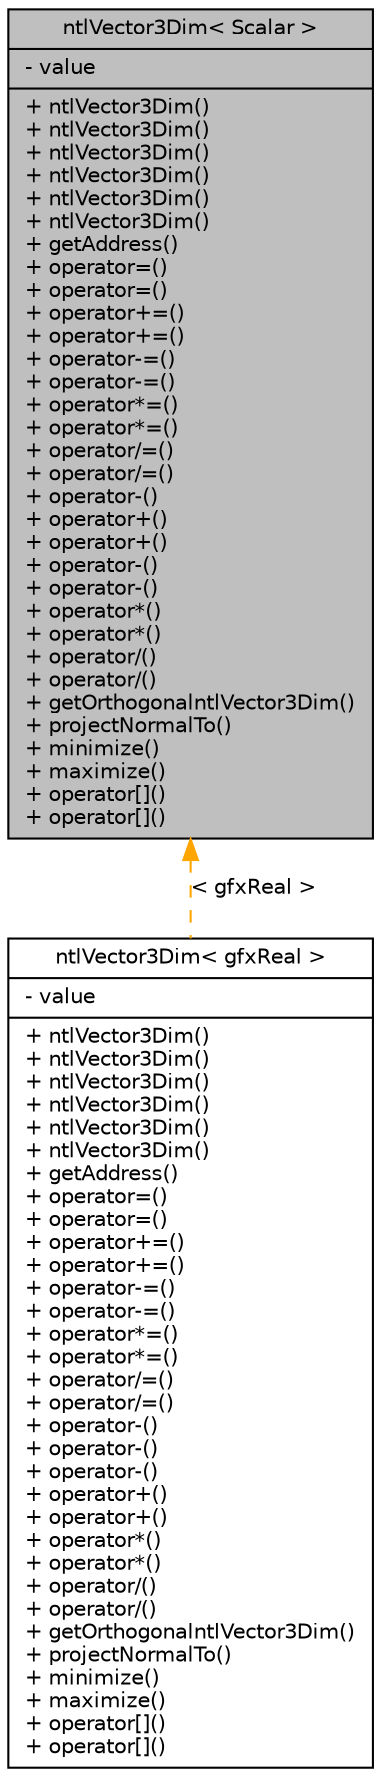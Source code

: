 digraph G
{
  edge [fontname="Helvetica",fontsize="10",labelfontname="Helvetica",labelfontsize="10"];
  node [fontname="Helvetica",fontsize="10",shape=record];
  Node1 [label="{ntlVector3Dim\< Scalar \>\n|- value\l|+ ntlVector3Dim()\l+ ntlVector3Dim()\l+ ntlVector3Dim()\l+ ntlVector3Dim()\l+ ntlVector3Dim()\l+ ntlVector3Dim()\l+ getAddress()\l+ operator=()\l+ operator=()\l+ operator+=()\l+ operator+=()\l+ operator-=()\l+ operator-=()\l+ operator*=()\l+ operator*=()\l+ operator/=()\l+ operator/=()\l+ operator-()\l+ operator+()\l+ operator+()\l+ operator-()\l+ operator-()\l+ operator*()\l+ operator*()\l+ operator/()\l+ operator/()\l+ getOrthogonalntlVector3Dim()\l+ projectNormalTo()\l+ minimize()\l+ maximize()\l+ operator[]()\l+ operator[]()\l}",height=0.2,width=0.4,color="black", fillcolor="grey75", style="filled" fontcolor="black"];
  Node1 -> Node2 [dir=back,color="orange",fontsize="10",style="dashed",label="\< gfxReal \>",fontname="Helvetica"];
  Node2 [label="{ntlVector3Dim\< gfxReal \>\n|- value\l|+ ntlVector3Dim()\l+ ntlVector3Dim()\l+ ntlVector3Dim()\l+ ntlVector3Dim()\l+ ntlVector3Dim()\l+ ntlVector3Dim()\l+ getAddress()\l+ operator=()\l+ operator=()\l+ operator+=()\l+ operator+=()\l+ operator-=()\l+ operator-=()\l+ operator*=()\l+ operator*=()\l+ operator/=()\l+ operator/=()\l+ operator-()\l+ operator-()\l+ operator-()\l+ operator+()\l+ operator+()\l+ operator*()\l+ operator*()\l+ operator/()\l+ operator/()\l+ getOrthogonalntlVector3Dim()\l+ projectNormalTo()\l+ minimize()\l+ maximize()\l+ operator[]()\l+ operator[]()\l}",height=0.2,width=0.4,color="black", fillcolor="white", style="filled",URL="$dc/d7e/classntlVector3Dim.html"];
}
